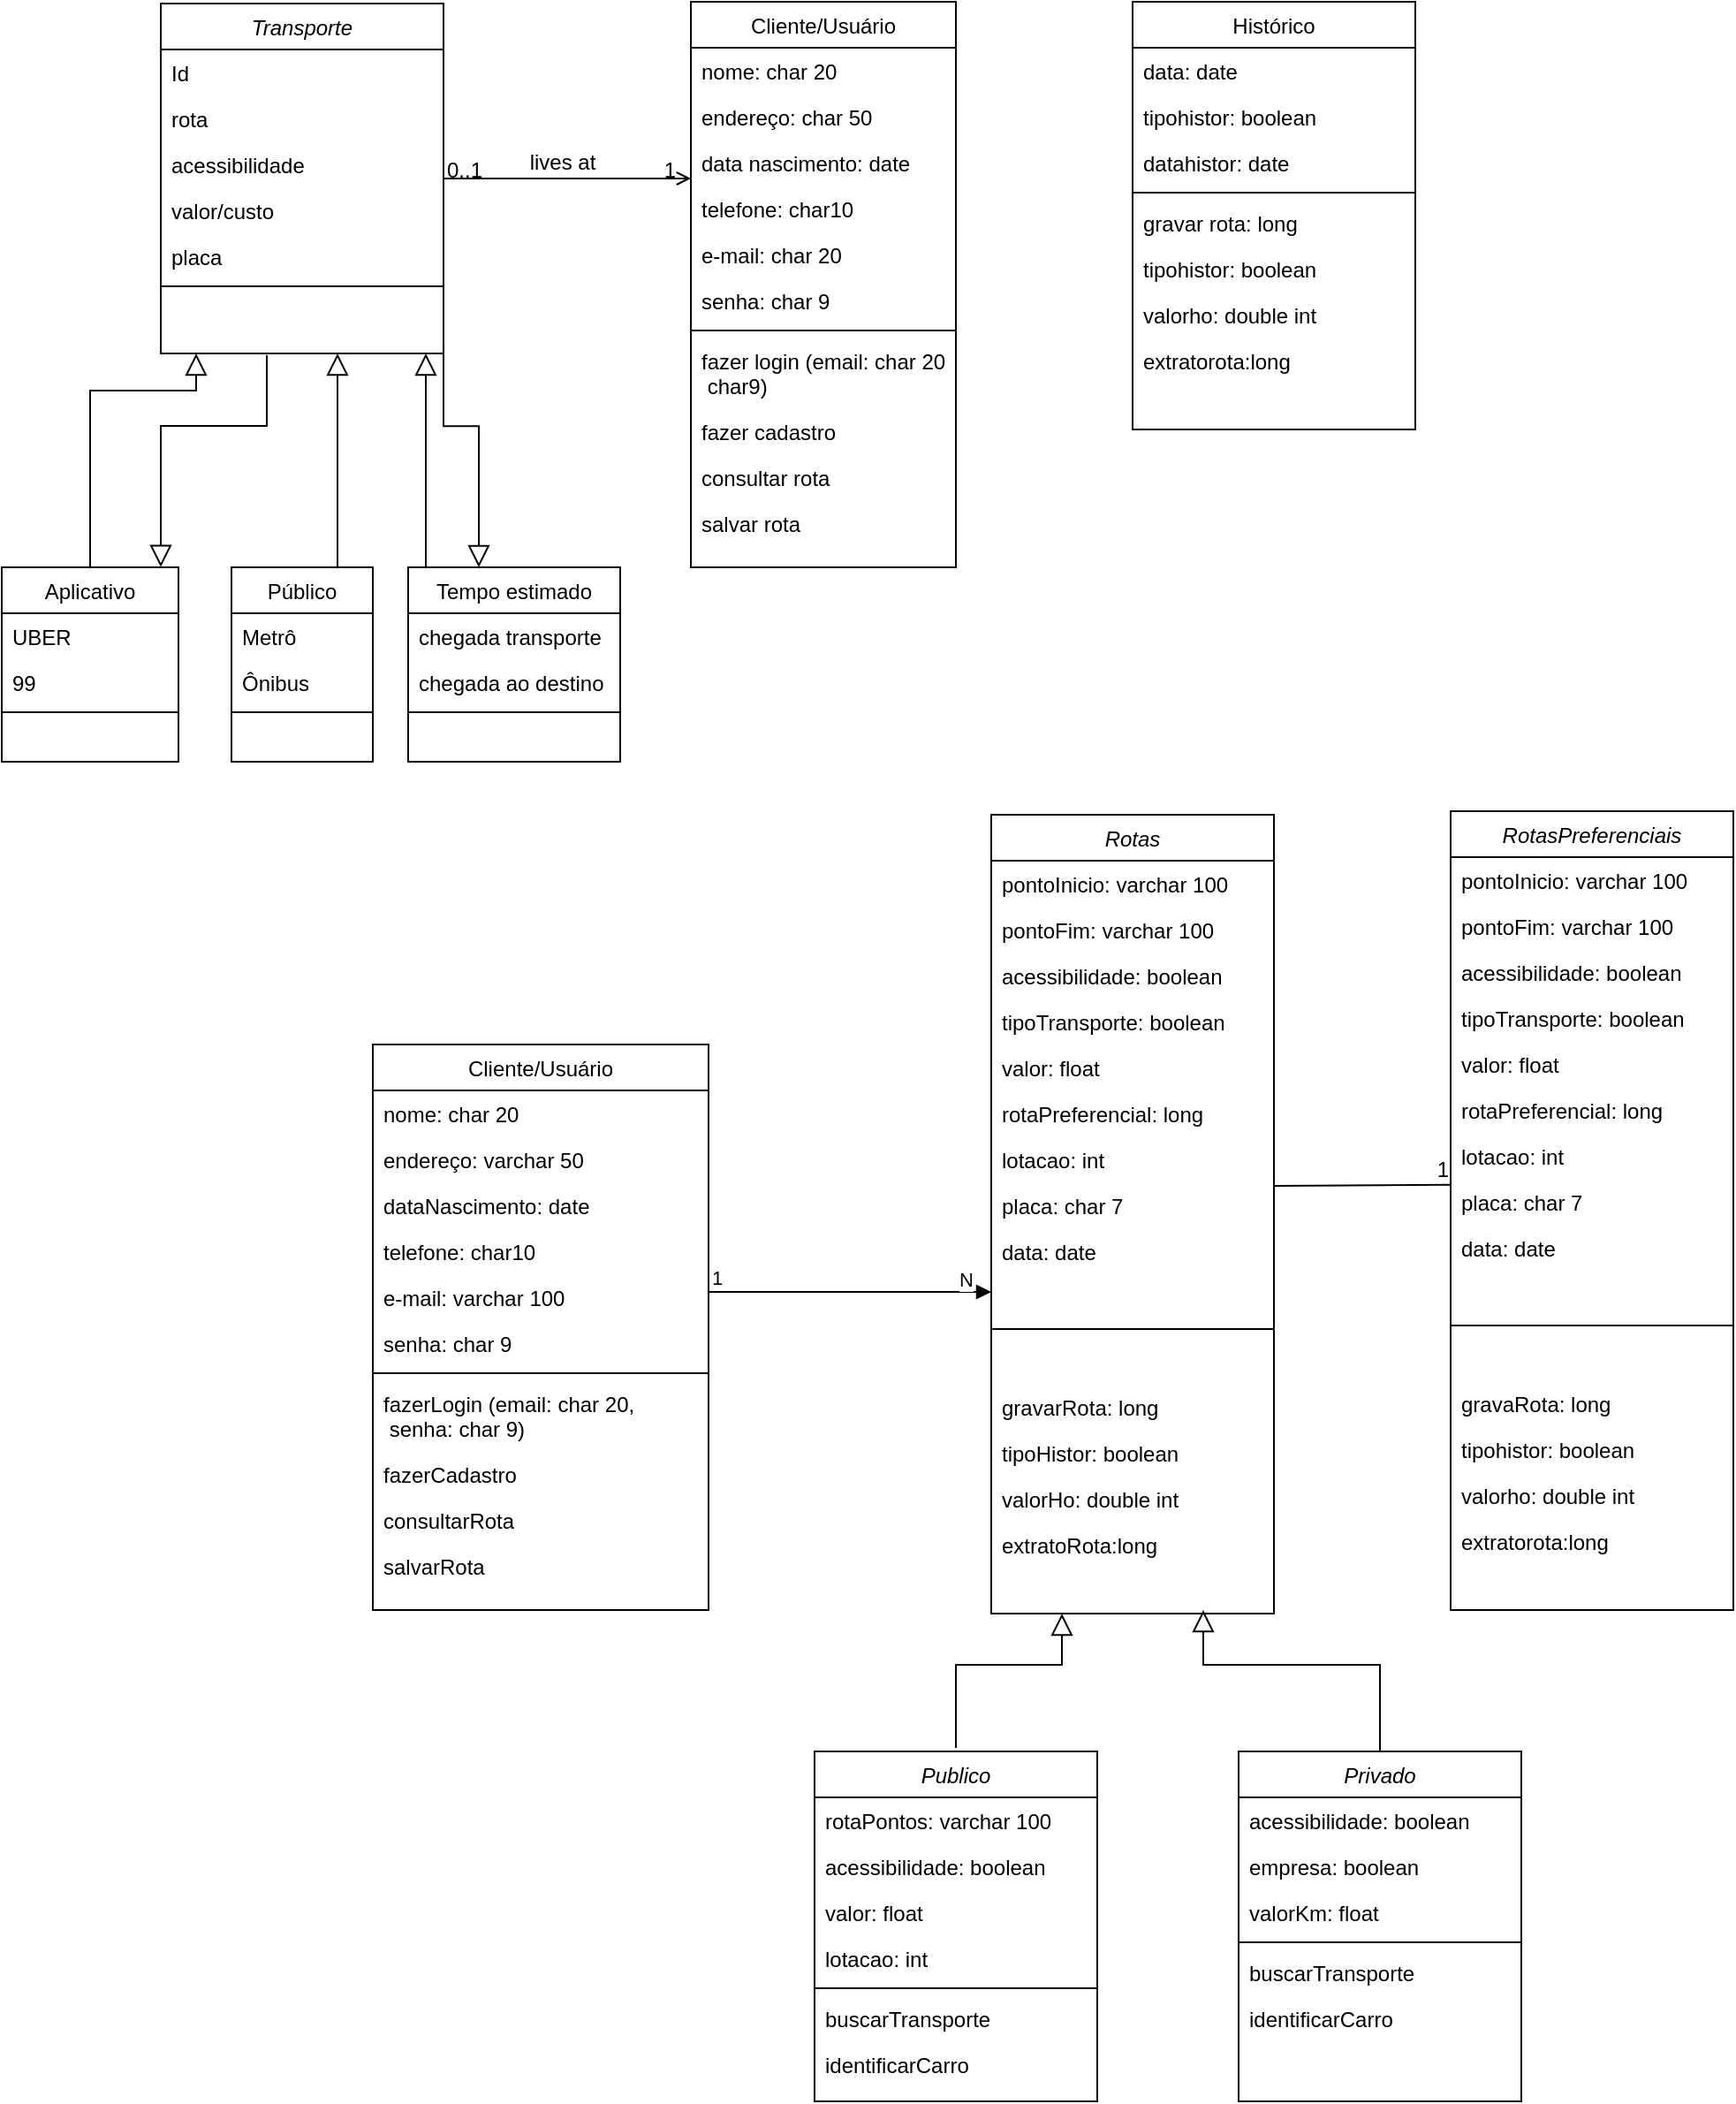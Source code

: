 <mxfile version="15.5.9" type="github">
  <diagram id="C5RBs43oDa-KdzZeNtuy" name="Page-1">
    <mxGraphModel dx="1422" dy="754" grid="1" gridSize="10" guides="1" tooltips="1" connect="1" arrows="1" fold="1" page="1" pageScale="1" pageWidth="1169" pageHeight="1654" math="0" shadow="0">
      <root>
        <mxCell id="WIyWlLk6GJQsqaUBKTNV-0" />
        <mxCell id="WIyWlLk6GJQsqaUBKTNV-1" parent="WIyWlLk6GJQsqaUBKTNV-0" />
        <mxCell id="zkfFHV4jXpPFQw0GAbJ--0" value="Transporte" style="swimlane;fontStyle=2;align=center;verticalAlign=top;childLayout=stackLayout;horizontal=1;startSize=26;horizontalStack=0;resizeParent=1;resizeLast=0;collapsible=1;marginBottom=0;rounded=0;shadow=0;strokeWidth=1;" parent="WIyWlLk6GJQsqaUBKTNV-1" vertex="1">
          <mxGeometry x="110" y="51" width="160" height="198" as="geometry">
            <mxRectangle x="230" y="140" width="160" height="26" as="alternateBounds" />
          </mxGeometry>
        </mxCell>
        <mxCell id="zkfFHV4jXpPFQw0GAbJ--1" value="Id" style="text;align=left;verticalAlign=top;spacingLeft=4;spacingRight=4;overflow=hidden;rotatable=0;points=[[0,0.5],[1,0.5]];portConstraint=eastwest;" parent="zkfFHV4jXpPFQw0GAbJ--0" vertex="1">
          <mxGeometry y="26" width="160" height="26" as="geometry" />
        </mxCell>
        <mxCell id="zkfFHV4jXpPFQw0GAbJ--2" value="rota" style="text;align=left;verticalAlign=top;spacingLeft=4;spacingRight=4;overflow=hidden;rotatable=0;points=[[0,0.5],[1,0.5]];portConstraint=eastwest;rounded=0;shadow=0;html=0;" parent="zkfFHV4jXpPFQw0GAbJ--0" vertex="1">
          <mxGeometry y="52" width="160" height="26" as="geometry" />
        </mxCell>
        <mxCell id="hEZi3NW87GIdmJzUYA8E-1" value="acessibilidade" style="text;align=left;verticalAlign=top;spacingLeft=4;spacingRight=4;overflow=hidden;rotatable=0;points=[[0,0.5],[1,0.5]];portConstraint=eastwest;rounded=0;shadow=0;html=0;" parent="zkfFHV4jXpPFQw0GAbJ--0" vertex="1">
          <mxGeometry y="78" width="160" height="26" as="geometry" />
        </mxCell>
        <mxCell id="hEZi3NW87GIdmJzUYA8E-2" value="valor/custo" style="text;align=left;verticalAlign=top;spacingLeft=4;spacingRight=4;overflow=hidden;rotatable=0;points=[[0,0.5],[1,0.5]];portConstraint=eastwest;rounded=0;shadow=0;html=0;" parent="zkfFHV4jXpPFQw0GAbJ--0" vertex="1">
          <mxGeometry y="104" width="160" height="26" as="geometry" />
        </mxCell>
        <mxCell id="zkfFHV4jXpPFQw0GAbJ--3" value="placa" style="text;align=left;verticalAlign=top;spacingLeft=4;spacingRight=4;overflow=hidden;rotatable=0;points=[[0,0.5],[1,0.5]];portConstraint=eastwest;rounded=0;shadow=0;html=0;" parent="zkfFHV4jXpPFQw0GAbJ--0" vertex="1">
          <mxGeometry y="130" width="160" height="26" as="geometry" />
        </mxCell>
        <mxCell id="zkfFHV4jXpPFQw0GAbJ--4" value="" style="line;html=1;strokeWidth=1;align=left;verticalAlign=middle;spacingTop=-1;spacingLeft=3;spacingRight=3;rotatable=0;labelPosition=right;points=[];portConstraint=eastwest;" parent="zkfFHV4jXpPFQw0GAbJ--0" vertex="1">
          <mxGeometry y="156" width="160" height="8" as="geometry" />
        </mxCell>
        <mxCell id="zkfFHV4jXpPFQw0GAbJ--6" value="Aplicativo" style="swimlane;fontStyle=0;align=center;verticalAlign=top;childLayout=stackLayout;horizontal=1;startSize=26;horizontalStack=0;resizeParent=1;resizeLast=0;collapsible=1;marginBottom=0;rounded=0;shadow=0;strokeWidth=1;" parent="WIyWlLk6GJQsqaUBKTNV-1" vertex="1">
          <mxGeometry x="20" y="370" width="100" height="110" as="geometry">
            <mxRectangle x="130" y="380" width="160" height="26" as="alternateBounds" />
          </mxGeometry>
        </mxCell>
        <mxCell id="zkfFHV4jXpPFQw0GAbJ--7" value="UBER" style="text;align=left;verticalAlign=top;spacingLeft=4;spacingRight=4;overflow=hidden;rotatable=0;points=[[0,0.5],[1,0.5]];portConstraint=eastwest;" parent="zkfFHV4jXpPFQw0GAbJ--6" vertex="1">
          <mxGeometry y="26" width="100" height="26" as="geometry" />
        </mxCell>
        <mxCell id="zkfFHV4jXpPFQw0GAbJ--8" value="99" style="text;align=left;verticalAlign=top;spacingLeft=4;spacingRight=4;overflow=hidden;rotatable=0;points=[[0,0.5],[1,0.5]];portConstraint=eastwest;rounded=0;shadow=0;html=0;" parent="zkfFHV4jXpPFQw0GAbJ--6" vertex="1">
          <mxGeometry y="52" width="100" height="26" as="geometry" />
        </mxCell>
        <mxCell id="zkfFHV4jXpPFQw0GAbJ--9" value="" style="line;html=1;strokeWidth=1;align=left;verticalAlign=middle;spacingTop=-1;spacingLeft=3;spacingRight=3;rotatable=0;labelPosition=right;points=[];portConstraint=eastwest;" parent="zkfFHV4jXpPFQw0GAbJ--6" vertex="1">
          <mxGeometry y="78" width="100" height="8" as="geometry" />
        </mxCell>
        <mxCell id="zkfFHV4jXpPFQw0GAbJ--12" value="" style="endArrow=block;endSize=10;endFill=0;shadow=0;strokeWidth=1;rounded=0;edgeStyle=elbowEdgeStyle;elbow=vertical;" parent="WIyWlLk6GJQsqaUBKTNV-1" source="zkfFHV4jXpPFQw0GAbJ--6" target="zkfFHV4jXpPFQw0GAbJ--0" edge="1">
          <mxGeometry width="160" relative="1" as="geometry">
            <mxPoint x="200" y="203" as="sourcePoint" />
            <mxPoint x="200" y="203" as="targetPoint" />
            <Array as="points">
              <mxPoint x="130" y="270" />
              <mxPoint x="140" y="280" />
            </Array>
          </mxGeometry>
        </mxCell>
        <mxCell id="zkfFHV4jXpPFQw0GAbJ--17" value="Cliente/Usuário" style="swimlane;fontStyle=0;align=center;verticalAlign=top;childLayout=stackLayout;horizontal=1;startSize=26;horizontalStack=0;resizeParent=1;resizeLast=0;collapsible=1;marginBottom=0;rounded=0;shadow=0;strokeWidth=1;" parent="WIyWlLk6GJQsqaUBKTNV-1" vertex="1">
          <mxGeometry x="410" y="50" width="150" height="320" as="geometry">
            <mxRectangle x="550" y="140" width="160" height="26" as="alternateBounds" />
          </mxGeometry>
        </mxCell>
        <mxCell id="zkfFHV4jXpPFQw0GAbJ--18" value="nome: char 20" style="text;align=left;verticalAlign=top;spacingLeft=4;spacingRight=4;overflow=hidden;rotatable=0;points=[[0,0.5],[1,0.5]];portConstraint=eastwest;" parent="zkfFHV4jXpPFQw0GAbJ--17" vertex="1">
          <mxGeometry y="26" width="150" height="26" as="geometry" />
        </mxCell>
        <mxCell id="zkfFHV4jXpPFQw0GAbJ--19" value="endereço: char 50" style="text;align=left;verticalAlign=top;spacingLeft=4;spacingRight=4;overflow=hidden;rotatable=0;points=[[0,0.5],[1,0.5]];portConstraint=eastwest;rounded=0;shadow=0;html=0;" parent="zkfFHV4jXpPFQw0GAbJ--17" vertex="1">
          <mxGeometry y="52" width="150" height="26" as="geometry" />
        </mxCell>
        <mxCell id="zkfFHV4jXpPFQw0GAbJ--20" value="data nascimento: date" style="text;align=left;verticalAlign=top;spacingLeft=4;spacingRight=4;overflow=hidden;rotatable=0;points=[[0,0.5],[1,0.5]];portConstraint=eastwest;rounded=0;shadow=0;html=0;" parent="zkfFHV4jXpPFQw0GAbJ--17" vertex="1">
          <mxGeometry y="78" width="150" height="26" as="geometry" />
        </mxCell>
        <mxCell id="zkfFHV4jXpPFQw0GAbJ--21" value="telefone: char10" style="text;align=left;verticalAlign=top;spacingLeft=4;spacingRight=4;overflow=hidden;rotatable=0;points=[[0,0.5],[1,0.5]];portConstraint=eastwest;rounded=0;shadow=0;html=0;" parent="zkfFHV4jXpPFQw0GAbJ--17" vertex="1">
          <mxGeometry y="104" width="150" height="26" as="geometry" />
        </mxCell>
        <mxCell id="zkfFHV4jXpPFQw0GAbJ--22" value="e-mail: char 20" style="text;align=left;verticalAlign=top;spacingLeft=4;spacingRight=4;overflow=hidden;rotatable=0;points=[[0,0.5],[1,0.5]];portConstraint=eastwest;rounded=0;shadow=0;html=0;" parent="zkfFHV4jXpPFQw0GAbJ--17" vertex="1">
          <mxGeometry y="130" width="150" height="26" as="geometry" />
        </mxCell>
        <mxCell id="hEZi3NW87GIdmJzUYA8E-3" value="senha: char 9" style="text;align=left;verticalAlign=top;spacingLeft=4;spacingRight=4;overflow=hidden;rotatable=0;points=[[0,0.5],[1,0.5]];portConstraint=eastwest;rounded=0;shadow=0;html=0;" parent="zkfFHV4jXpPFQw0GAbJ--17" vertex="1">
          <mxGeometry y="156" width="150" height="26" as="geometry" />
        </mxCell>
        <mxCell id="zkfFHV4jXpPFQw0GAbJ--23" value="" style="line;html=1;strokeWidth=1;align=left;verticalAlign=middle;spacingTop=-1;spacingLeft=3;spacingRight=3;rotatable=0;labelPosition=right;points=[];portConstraint=eastwest;" parent="zkfFHV4jXpPFQw0GAbJ--17" vertex="1">
          <mxGeometry y="182" width="150" height="8" as="geometry" />
        </mxCell>
        <mxCell id="zkfFHV4jXpPFQw0GAbJ--24" value="fazer login (email: char 20,&#xa; char9)" style="text;align=left;verticalAlign=top;spacingLeft=4;spacingRight=4;overflow=hidden;rotatable=0;points=[[0,0.5],[1,0.5]];portConstraint=eastwest;" parent="zkfFHV4jXpPFQw0GAbJ--17" vertex="1">
          <mxGeometry y="190" width="150" height="40" as="geometry" />
        </mxCell>
        <mxCell id="zkfFHV4jXpPFQw0GAbJ--25" value="fazer cadastro" style="text;align=left;verticalAlign=top;spacingLeft=4;spacingRight=4;overflow=hidden;rotatable=0;points=[[0,0.5],[1,0.5]];portConstraint=eastwest;" parent="zkfFHV4jXpPFQw0GAbJ--17" vertex="1">
          <mxGeometry y="230" width="150" height="26" as="geometry" />
        </mxCell>
        <mxCell id="hEZi3NW87GIdmJzUYA8E-16" value="consultar rota" style="text;align=left;verticalAlign=top;spacingLeft=4;spacingRight=4;overflow=hidden;rotatable=0;points=[[0,0.5],[1,0.5]];portConstraint=eastwest;" parent="zkfFHV4jXpPFQw0GAbJ--17" vertex="1">
          <mxGeometry y="256" width="150" height="26" as="geometry" />
        </mxCell>
        <mxCell id="hEZi3NW87GIdmJzUYA8E-17" value="salvar rota" style="text;align=left;verticalAlign=top;spacingLeft=4;spacingRight=4;overflow=hidden;rotatable=0;points=[[0,0.5],[1,0.5]];portConstraint=eastwest;" parent="zkfFHV4jXpPFQw0GAbJ--17" vertex="1">
          <mxGeometry y="282" width="150" height="26" as="geometry" />
        </mxCell>
        <mxCell id="zkfFHV4jXpPFQw0GAbJ--26" value="" style="endArrow=open;shadow=0;strokeWidth=1;rounded=0;endFill=1;edgeStyle=elbowEdgeStyle;elbow=vertical;" parent="WIyWlLk6GJQsqaUBKTNV-1" source="zkfFHV4jXpPFQw0GAbJ--0" target="zkfFHV4jXpPFQw0GAbJ--17" edge="1">
          <mxGeometry x="0.5" y="41" relative="1" as="geometry">
            <mxPoint x="380" y="192" as="sourcePoint" />
            <mxPoint x="540" y="192" as="targetPoint" />
            <mxPoint x="-40" y="32" as="offset" />
          </mxGeometry>
        </mxCell>
        <mxCell id="zkfFHV4jXpPFQw0GAbJ--27" value="0..1" style="resizable=0;align=left;verticalAlign=bottom;labelBackgroundColor=none;fontSize=12;" parent="zkfFHV4jXpPFQw0GAbJ--26" connectable="0" vertex="1">
          <mxGeometry x="-1" relative="1" as="geometry">
            <mxPoint y="4" as="offset" />
          </mxGeometry>
        </mxCell>
        <mxCell id="zkfFHV4jXpPFQw0GAbJ--28" value="1" style="resizable=0;align=right;verticalAlign=bottom;labelBackgroundColor=none;fontSize=12;" parent="zkfFHV4jXpPFQw0GAbJ--26" connectable="0" vertex="1">
          <mxGeometry x="1" relative="1" as="geometry">
            <mxPoint x="-7" y="4" as="offset" />
          </mxGeometry>
        </mxCell>
        <mxCell id="zkfFHV4jXpPFQw0GAbJ--29" value="lives at" style="text;html=1;resizable=0;points=[];;align=center;verticalAlign=middle;labelBackgroundColor=none;rounded=0;shadow=0;strokeWidth=1;fontSize=12;" parent="zkfFHV4jXpPFQw0GAbJ--26" vertex="1" connectable="0">
          <mxGeometry x="0.5" y="49" relative="1" as="geometry">
            <mxPoint x="-38" y="40" as="offset" />
          </mxGeometry>
        </mxCell>
        <mxCell id="hEZi3NW87GIdmJzUYA8E-4" value="Histórico" style="swimlane;fontStyle=0;align=center;verticalAlign=top;childLayout=stackLayout;horizontal=1;startSize=26;horizontalStack=0;resizeParent=1;resizeLast=0;collapsible=1;marginBottom=0;rounded=0;shadow=0;strokeWidth=1;" parent="WIyWlLk6GJQsqaUBKTNV-1" vertex="1">
          <mxGeometry x="660" y="50" width="160" height="242" as="geometry">
            <mxRectangle x="550" y="140" width="160" height="26" as="alternateBounds" />
          </mxGeometry>
        </mxCell>
        <mxCell id="hEZi3NW87GIdmJzUYA8E-5" value="data: date" style="text;align=left;verticalAlign=top;spacingLeft=4;spacingRight=4;overflow=hidden;rotatable=0;points=[[0,0.5],[1,0.5]];portConstraint=eastwest;" parent="hEZi3NW87GIdmJzUYA8E-4" vertex="1">
          <mxGeometry y="26" width="160" height="26" as="geometry" />
        </mxCell>
        <mxCell id="hEZi3NW87GIdmJzUYA8E-6" value="tipohistor: boolean" style="text;align=left;verticalAlign=top;spacingLeft=4;spacingRight=4;overflow=hidden;rotatable=0;points=[[0,0.5],[1,0.5]];portConstraint=eastwest;rounded=0;shadow=0;html=0;" parent="hEZi3NW87GIdmJzUYA8E-4" vertex="1">
          <mxGeometry y="52" width="160" height="26" as="geometry" />
        </mxCell>
        <mxCell id="hEZi3NW87GIdmJzUYA8E-7" value="datahistor: date" style="text;align=left;verticalAlign=top;spacingLeft=4;spacingRight=4;overflow=hidden;rotatable=0;points=[[0,0.5],[1,0.5]];portConstraint=eastwest;rounded=0;shadow=0;html=0;" parent="hEZi3NW87GIdmJzUYA8E-4" vertex="1">
          <mxGeometry y="78" width="160" height="26" as="geometry" />
        </mxCell>
        <mxCell id="hEZi3NW87GIdmJzUYA8E-11" value="" style="line;html=1;strokeWidth=1;align=left;verticalAlign=middle;spacingTop=-1;spacingLeft=3;spacingRight=3;rotatable=0;labelPosition=right;points=[];portConstraint=eastwest;" parent="hEZi3NW87GIdmJzUYA8E-4" vertex="1">
          <mxGeometry y="104" width="160" height="8" as="geometry" />
        </mxCell>
        <mxCell id="hEZi3NW87GIdmJzUYA8E-12" value="gravar rota: long" style="text;align=left;verticalAlign=top;spacingLeft=4;spacingRight=4;overflow=hidden;rotatable=0;points=[[0,0.5],[1,0.5]];portConstraint=eastwest;" parent="hEZi3NW87GIdmJzUYA8E-4" vertex="1">
          <mxGeometry y="112" width="160" height="26" as="geometry" />
        </mxCell>
        <mxCell id="hEZi3NW87GIdmJzUYA8E-13" value="tipohistor: boolean" style="text;align=left;verticalAlign=top;spacingLeft=4;spacingRight=4;overflow=hidden;rotatable=0;points=[[0,0.5],[1,0.5]];portConstraint=eastwest;" parent="hEZi3NW87GIdmJzUYA8E-4" vertex="1">
          <mxGeometry y="138" width="160" height="26" as="geometry" />
        </mxCell>
        <mxCell id="hEZi3NW87GIdmJzUYA8E-14" value="valorho: double int" style="text;align=left;verticalAlign=top;spacingLeft=4;spacingRight=4;overflow=hidden;rotatable=0;points=[[0,0.5],[1,0.5]];portConstraint=eastwest;" parent="hEZi3NW87GIdmJzUYA8E-4" vertex="1">
          <mxGeometry y="164" width="160" height="26" as="geometry" />
        </mxCell>
        <mxCell id="hEZi3NW87GIdmJzUYA8E-15" value="extratorota:long" style="text;align=left;verticalAlign=top;spacingLeft=4;spacingRight=4;overflow=hidden;rotatable=0;points=[[0,0.5],[1,0.5]];portConstraint=eastwest;" parent="hEZi3NW87GIdmJzUYA8E-4" vertex="1">
          <mxGeometry y="190" width="160" height="26" as="geometry" />
        </mxCell>
        <mxCell id="hEZi3NW87GIdmJzUYA8E-18" value="" style="endArrow=block;endSize=10;endFill=0;shadow=0;strokeWidth=1;rounded=0;edgeStyle=elbowEdgeStyle;elbow=vertical;" parent="WIyWlLk6GJQsqaUBKTNV-1" edge="1">
          <mxGeometry width="160" relative="1" as="geometry">
            <mxPoint x="210" y="370" as="sourcePoint" />
            <mxPoint x="210" y="249" as="targetPoint" />
            <Array as="points">
              <mxPoint x="210" y="280" />
            </Array>
          </mxGeometry>
        </mxCell>
        <mxCell id="hEZi3NW87GIdmJzUYA8E-19" value="Público" style="swimlane;fontStyle=0;align=center;verticalAlign=top;childLayout=stackLayout;horizontal=1;startSize=26;horizontalStack=0;resizeParent=1;resizeLast=0;collapsible=1;marginBottom=0;rounded=0;shadow=0;strokeWidth=1;" parent="WIyWlLk6GJQsqaUBKTNV-1" vertex="1">
          <mxGeometry x="150" y="370" width="80" height="110" as="geometry">
            <mxRectangle x="130" y="380" width="160" height="26" as="alternateBounds" />
          </mxGeometry>
        </mxCell>
        <mxCell id="hEZi3NW87GIdmJzUYA8E-20" value="Metrô" style="text;align=left;verticalAlign=top;spacingLeft=4;spacingRight=4;overflow=hidden;rotatable=0;points=[[0,0.5],[1,0.5]];portConstraint=eastwest;" parent="hEZi3NW87GIdmJzUYA8E-19" vertex="1">
          <mxGeometry y="26" width="80" height="26" as="geometry" />
        </mxCell>
        <mxCell id="hEZi3NW87GIdmJzUYA8E-21" value="Ônibus" style="text;align=left;verticalAlign=top;spacingLeft=4;spacingRight=4;overflow=hidden;rotatable=0;points=[[0,0.5],[1,0.5]];portConstraint=eastwest;rounded=0;shadow=0;html=0;" parent="hEZi3NW87GIdmJzUYA8E-19" vertex="1">
          <mxGeometry y="52" width="80" height="26" as="geometry" />
        </mxCell>
        <mxCell id="hEZi3NW87GIdmJzUYA8E-22" value="" style="line;html=1;strokeWidth=1;align=left;verticalAlign=middle;spacingTop=-1;spacingLeft=3;spacingRight=3;rotatable=0;labelPosition=right;points=[];portConstraint=eastwest;" parent="hEZi3NW87GIdmJzUYA8E-19" vertex="1">
          <mxGeometry y="78" width="80" height="8" as="geometry" />
        </mxCell>
        <mxCell id="hEZi3NW87GIdmJzUYA8E-23" value="" style="endArrow=block;endSize=10;endFill=0;shadow=0;strokeWidth=1;rounded=0;edgeStyle=elbowEdgeStyle;elbow=vertical;entryX=0.9;entryY=-0.001;entryDx=0;entryDy=0;entryPerimeter=0;" parent="WIyWlLk6GJQsqaUBKTNV-1" target="zkfFHV4jXpPFQw0GAbJ--6" edge="1">
          <mxGeometry width="160" relative="1" as="geometry">
            <mxPoint x="170" y="250" as="sourcePoint" />
            <mxPoint x="150" y="259" as="targetPoint" />
            <Array as="points">
              <mxPoint x="150" y="290" />
            </Array>
          </mxGeometry>
        </mxCell>
        <mxCell id="hEZi3NW87GIdmJzUYA8E-24" value="Tempo estimado" style="swimlane;fontStyle=0;align=center;verticalAlign=top;childLayout=stackLayout;horizontal=1;startSize=26;horizontalStack=0;resizeParent=1;resizeLast=0;collapsible=1;marginBottom=0;rounded=0;shadow=0;strokeWidth=1;" parent="WIyWlLk6GJQsqaUBKTNV-1" vertex="1">
          <mxGeometry x="250" y="370" width="120" height="110" as="geometry">
            <mxRectangle x="130" y="380" width="160" height="26" as="alternateBounds" />
          </mxGeometry>
        </mxCell>
        <mxCell id="hEZi3NW87GIdmJzUYA8E-25" value="chegada transporte" style="text;align=left;verticalAlign=top;spacingLeft=4;spacingRight=4;overflow=hidden;rotatable=0;points=[[0,0.5],[1,0.5]];portConstraint=eastwest;" parent="hEZi3NW87GIdmJzUYA8E-24" vertex="1">
          <mxGeometry y="26" width="120" height="26" as="geometry" />
        </mxCell>
        <mxCell id="hEZi3NW87GIdmJzUYA8E-26" value="chegada ao destino" style="text;align=left;verticalAlign=top;spacingLeft=4;spacingRight=4;overflow=hidden;rotatable=0;points=[[0,0.5],[1,0.5]];portConstraint=eastwest;rounded=0;shadow=0;html=0;" parent="hEZi3NW87GIdmJzUYA8E-24" vertex="1">
          <mxGeometry y="52" width="120" height="26" as="geometry" />
        </mxCell>
        <mxCell id="hEZi3NW87GIdmJzUYA8E-27" value="" style="line;html=1;strokeWidth=1;align=left;verticalAlign=middle;spacingTop=-1;spacingLeft=3;spacingRight=3;rotatable=0;labelPosition=right;points=[];portConstraint=eastwest;" parent="hEZi3NW87GIdmJzUYA8E-24" vertex="1">
          <mxGeometry y="78" width="120" height="8" as="geometry" />
        </mxCell>
        <mxCell id="hEZi3NW87GIdmJzUYA8E-28" value="" style="endArrow=block;endSize=10;endFill=0;shadow=0;strokeWidth=1;rounded=0;edgeStyle=elbowEdgeStyle;elbow=vertical;" parent="WIyWlLk6GJQsqaUBKTNV-1" edge="1">
          <mxGeometry width="160" relative="1" as="geometry">
            <mxPoint x="260" y="370" as="sourcePoint" />
            <mxPoint x="260" y="249" as="targetPoint" />
            <Array as="points">
              <mxPoint x="240" y="300" />
            </Array>
          </mxGeometry>
        </mxCell>
        <mxCell id="hEZi3NW87GIdmJzUYA8E-29" value="" style="endArrow=block;endSize=10;endFill=0;shadow=0;strokeWidth=1;rounded=0;edgeStyle=elbowEdgeStyle;elbow=vertical;entryX=0.9;entryY=-0.001;entryDx=0;entryDy=0;entryPerimeter=0;exitX=1;exitY=1;exitDx=0;exitDy=0;" parent="WIyWlLk6GJQsqaUBKTNV-1" source="zkfFHV4jXpPFQw0GAbJ--0" edge="1">
          <mxGeometry width="160" relative="1" as="geometry">
            <mxPoint x="350" y="250.11" as="sourcePoint" />
            <mxPoint x="290" y="370" as="targetPoint" />
            <Array as="points">
              <mxPoint x="330" y="290.11" />
            </Array>
          </mxGeometry>
        </mxCell>
        <mxCell id="9FR6ZJBjA45qDFDVuKuG-0" value="Publico" style="swimlane;fontStyle=2;align=center;verticalAlign=top;childLayout=stackLayout;horizontal=1;startSize=26;horizontalStack=0;resizeParent=1;resizeLast=0;collapsible=1;marginBottom=0;rounded=0;shadow=0;strokeWidth=1;" parent="WIyWlLk6GJQsqaUBKTNV-1" vertex="1">
          <mxGeometry x="480" y="1040" width="160" height="198" as="geometry">
            <mxRectangle x="230" y="140" width="160" height="26" as="alternateBounds" />
          </mxGeometry>
        </mxCell>
        <mxCell id="9FR6ZJBjA45qDFDVuKuG-2" value="rotaPontos: varchar 100" style="text;align=left;verticalAlign=top;spacingLeft=4;spacingRight=4;overflow=hidden;rotatable=0;points=[[0,0.5],[1,0.5]];portConstraint=eastwest;rounded=0;shadow=0;html=0;" parent="9FR6ZJBjA45qDFDVuKuG-0" vertex="1">
          <mxGeometry y="26" width="160" height="26" as="geometry" />
        </mxCell>
        <mxCell id="9FR6ZJBjA45qDFDVuKuG-3" value="acessibilidade: boolean" style="text;align=left;verticalAlign=top;spacingLeft=4;spacingRight=4;overflow=hidden;rotatable=0;points=[[0,0.5],[1,0.5]];portConstraint=eastwest;rounded=0;shadow=0;html=0;" parent="9FR6ZJBjA45qDFDVuKuG-0" vertex="1">
          <mxGeometry y="52" width="160" height="26" as="geometry" />
        </mxCell>
        <mxCell id="9FR6ZJBjA45qDFDVuKuG-4" value="valor: float" style="text;align=left;verticalAlign=top;spacingLeft=4;spacingRight=4;overflow=hidden;rotatable=0;points=[[0,0.5],[1,0.5]];portConstraint=eastwest;rounded=0;shadow=0;html=0;" parent="9FR6ZJBjA45qDFDVuKuG-0" vertex="1">
          <mxGeometry y="78" width="160" height="26" as="geometry" />
        </mxCell>
        <mxCell id="9FR6ZJBjA45qDFDVuKuG-5" value="lotacao: int" style="text;align=left;verticalAlign=top;spacingLeft=4;spacingRight=4;overflow=hidden;rotatable=0;points=[[0,0.5],[1,0.5]];portConstraint=eastwest;rounded=0;shadow=0;html=0;" parent="9FR6ZJBjA45qDFDVuKuG-0" vertex="1">
          <mxGeometry y="104" width="160" height="26" as="geometry" />
        </mxCell>
        <mxCell id="9FR6ZJBjA45qDFDVuKuG-6" value="" style="line;html=1;strokeWidth=1;align=left;verticalAlign=middle;spacingTop=-1;spacingLeft=3;spacingRight=3;rotatable=0;labelPosition=right;points=[];portConstraint=eastwest;" parent="9FR6ZJBjA45qDFDVuKuG-0" vertex="1">
          <mxGeometry y="130" width="160" height="8" as="geometry" />
        </mxCell>
        <mxCell id="9FR6ZJBjA45qDFDVuKuG-66" value="buscarTransporte" style="text;align=left;verticalAlign=top;spacingLeft=4;spacingRight=4;overflow=hidden;rotatable=0;points=[[0,0.5],[1,0.5]];portConstraint=eastwest;" parent="9FR6ZJBjA45qDFDVuKuG-0" vertex="1">
          <mxGeometry y="138" width="160" height="26" as="geometry" />
        </mxCell>
        <mxCell id="9FR6ZJBjA45qDFDVuKuG-68" value="identificarCarro" style="text;align=left;verticalAlign=top;spacingLeft=4;spacingRight=4;overflow=hidden;rotatable=0;points=[[0,0.5],[1,0.5]];portConstraint=eastwest;" parent="9FR6ZJBjA45qDFDVuKuG-0" vertex="1">
          <mxGeometry y="164" width="160" height="26" as="geometry" />
        </mxCell>
        <mxCell id="9FR6ZJBjA45qDFDVuKuG-8" value="Privado" style="swimlane;fontStyle=2;align=center;verticalAlign=top;childLayout=stackLayout;horizontal=1;startSize=26;horizontalStack=0;resizeParent=1;resizeLast=0;collapsible=1;marginBottom=0;rounded=0;shadow=0;strokeWidth=1;" parent="WIyWlLk6GJQsqaUBKTNV-1" vertex="1">
          <mxGeometry x="720" y="1040" width="160" height="198" as="geometry">
            <mxRectangle x="230" y="140" width="160" height="26" as="alternateBounds" />
          </mxGeometry>
        </mxCell>
        <mxCell id="9FR6ZJBjA45qDFDVuKuG-11" value="acessibilidade: boolean" style="text;align=left;verticalAlign=top;spacingLeft=4;spacingRight=4;overflow=hidden;rotatable=0;points=[[0,0.5],[1,0.5]];portConstraint=eastwest;rounded=0;shadow=0;html=0;" parent="9FR6ZJBjA45qDFDVuKuG-8" vertex="1">
          <mxGeometry y="26" width="160" height="26" as="geometry" />
        </mxCell>
        <mxCell id="9FR6ZJBjA45qDFDVuKuG-49" value="empresa: boolean" style="text;align=left;verticalAlign=top;spacingLeft=4;spacingRight=4;overflow=hidden;rotatable=0;points=[[0,0.5],[1,0.5]];portConstraint=eastwest;rounded=0;shadow=0;html=0;" parent="9FR6ZJBjA45qDFDVuKuG-8" vertex="1">
          <mxGeometry y="52" width="160" height="26" as="geometry" />
        </mxCell>
        <mxCell id="9FR6ZJBjA45qDFDVuKuG-12" value="valorKm: float" style="text;align=left;verticalAlign=top;spacingLeft=4;spacingRight=4;overflow=hidden;rotatable=0;points=[[0,0.5],[1,0.5]];portConstraint=eastwest;rounded=0;shadow=0;html=0;" parent="9FR6ZJBjA45qDFDVuKuG-8" vertex="1">
          <mxGeometry y="78" width="160" height="26" as="geometry" />
        </mxCell>
        <mxCell id="9FR6ZJBjA45qDFDVuKuG-14" value="" style="line;html=1;strokeWidth=1;align=left;verticalAlign=middle;spacingTop=-1;spacingLeft=3;spacingRight=3;rotatable=0;labelPosition=right;points=[];portConstraint=eastwest;" parent="9FR6ZJBjA45qDFDVuKuG-8" vertex="1">
          <mxGeometry y="104" width="160" height="8" as="geometry" />
        </mxCell>
        <mxCell id="9FR6ZJBjA45qDFDVuKuG-67" value="buscarTransporte" style="text;align=left;verticalAlign=top;spacingLeft=4;spacingRight=4;overflow=hidden;rotatable=0;points=[[0,0.5],[1,0.5]];portConstraint=eastwest;" parent="9FR6ZJBjA45qDFDVuKuG-8" vertex="1">
          <mxGeometry y="112" width="160" height="26" as="geometry" />
        </mxCell>
        <mxCell id="9FR6ZJBjA45qDFDVuKuG-69" value="identificarCarro" style="text;align=left;verticalAlign=top;spacingLeft=4;spacingRight=4;overflow=hidden;rotatable=0;points=[[0,0.5],[1,0.5]];portConstraint=eastwest;" parent="9FR6ZJBjA45qDFDVuKuG-8" vertex="1">
          <mxGeometry y="138" width="160" height="26" as="geometry" />
        </mxCell>
        <mxCell id="9FR6ZJBjA45qDFDVuKuG-22" value="Rotas" style="swimlane;fontStyle=2;align=center;verticalAlign=top;childLayout=stackLayout;horizontal=1;startSize=26;horizontalStack=0;resizeParent=1;resizeLast=0;collapsible=1;marginBottom=0;rounded=0;shadow=0;strokeWidth=1;" parent="WIyWlLk6GJQsqaUBKTNV-1" vertex="1">
          <mxGeometry x="580" y="510" width="160" height="452" as="geometry">
            <mxRectangle x="230" y="140" width="160" height="26" as="alternateBounds" />
          </mxGeometry>
        </mxCell>
        <mxCell id="9FR6ZJBjA45qDFDVuKuG-24" value="pontoInicio: varchar 100" style="text;align=left;verticalAlign=top;spacingLeft=4;spacingRight=4;overflow=hidden;rotatable=0;points=[[0,0.5],[1,0.5]];portConstraint=eastwest;rounded=0;shadow=0;html=0;" parent="9FR6ZJBjA45qDFDVuKuG-22" vertex="1">
          <mxGeometry y="26" width="160" height="26" as="geometry" />
        </mxCell>
        <mxCell id="9FR6ZJBjA45qDFDVuKuG-27" value="pontoFim: varchar 100" style="text;align=left;verticalAlign=top;spacingLeft=4;spacingRight=4;overflow=hidden;rotatable=0;points=[[0,0.5],[1,0.5]];portConstraint=eastwest;rounded=0;shadow=0;html=0;" parent="9FR6ZJBjA45qDFDVuKuG-22" vertex="1">
          <mxGeometry y="52" width="160" height="26" as="geometry" />
        </mxCell>
        <mxCell id="9FR6ZJBjA45qDFDVuKuG-28" value="acessibilidade: boolean" style="text;align=left;verticalAlign=top;spacingLeft=4;spacingRight=4;overflow=hidden;rotatable=0;points=[[0,0.5],[1,0.5]];portConstraint=eastwest;rounded=0;shadow=0;html=0;" parent="9FR6ZJBjA45qDFDVuKuG-22" vertex="1">
          <mxGeometry y="78" width="160" height="26" as="geometry" />
        </mxCell>
        <mxCell id="9FR6ZJBjA45qDFDVuKuG-29" value="tipoTransporte: boolean" style="text;align=left;verticalAlign=top;spacingLeft=4;spacingRight=4;overflow=hidden;rotatable=0;points=[[0,0.5],[1,0.5]];portConstraint=eastwest;rounded=0;shadow=0;html=0;" parent="9FR6ZJBjA45qDFDVuKuG-22" vertex="1">
          <mxGeometry y="104" width="160" height="26" as="geometry" />
        </mxCell>
        <mxCell id="9FR6ZJBjA45qDFDVuKuG-43" value="valor: float" style="text;align=left;verticalAlign=top;spacingLeft=4;spacingRight=4;overflow=hidden;rotatable=0;points=[[0,0.5],[1,0.5]];portConstraint=eastwest;rounded=0;shadow=0;html=0;" parent="9FR6ZJBjA45qDFDVuKuG-22" vertex="1">
          <mxGeometry y="130" width="160" height="26" as="geometry" />
        </mxCell>
        <mxCell id="9FR6ZJBjA45qDFDVuKuG-25" value="rotaPreferencial: long" style="text;align=left;verticalAlign=top;spacingLeft=4;spacingRight=4;overflow=hidden;rotatable=0;points=[[0,0.5],[1,0.5]];portConstraint=eastwest;rounded=0;shadow=0;html=0;" parent="9FR6ZJBjA45qDFDVuKuG-22" vertex="1">
          <mxGeometry y="156" width="160" height="26" as="geometry" />
        </mxCell>
        <mxCell id="9FR6ZJBjA45qDFDVuKuG-44" value="lotacao: int" style="text;align=left;verticalAlign=top;spacingLeft=4;spacingRight=4;overflow=hidden;rotatable=0;points=[[0,0.5],[1,0.5]];portConstraint=eastwest;rounded=0;shadow=0;html=0;" parent="9FR6ZJBjA45qDFDVuKuG-22" vertex="1">
          <mxGeometry y="182" width="160" height="26" as="geometry" />
        </mxCell>
        <mxCell id="9FR6ZJBjA45qDFDVuKuG-47" value="placa: char 7" style="text;align=left;verticalAlign=top;spacingLeft=4;spacingRight=4;overflow=hidden;rotatable=0;points=[[0,0.5],[1,0.5]];portConstraint=eastwest;rounded=0;shadow=0;html=0;" parent="9FR6ZJBjA45qDFDVuKuG-22" vertex="1">
          <mxGeometry y="208" width="160" height="26" as="geometry" />
        </mxCell>
        <mxCell id="9FR6ZJBjA45qDFDVuKuG-48" value="data: date" style="text;align=left;verticalAlign=top;spacingLeft=4;spacingRight=4;overflow=hidden;rotatable=0;points=[[0,0.5],[1,0.5]];portConstraint=eastwest;rounded=0;shadow=0;html=0;" parent="9FR6ZJBjA45qDFDVuKuG-22" vertex="1">
          <mxGeometry y="234" width="160" height="26" as="geometry" />
        </mxCell>
        <mxCell id="9FR6ZJBjA45qDFDVuKuG-26" value="" style="line;html=1;strokeWidth=1;align=left;verticalAlign=middle;spacingTop=-1;spacingLeft=3;spacingRight=3;rotatable=0;labelPosition=right;points=[];portConstraint=eastwest;" parent="9FR6ZJBjA45qDFDVuKuG-22" vertex="1">
          <mxGeometry y="260" width="160" height="62" as="geometry" />
        </mxCell>
        <mxCell id="9FR6ZJBjA45qDFDVuKuG-62" value="gravarRota: long" style="text;align=left;verticalAlign=top;spacingLeft=4;spacingRight=4;overflow=hidden;rotatable=0;points=[[0,0.5],[1,0.5]];portConstraint=eastwest;" parent="9FR6ZJBjA45qDFDVuKuG-22" vertex="1">
          <mxGeometry y="322" width="160" height="26" as="geometry" />
        </mxCell>
        <mxCell id="9FR6ZJBjA45qDFDVuKuG-63" value="tipoHistor: boolean" style="text;align=left;verticalAlign=top;spacingLeft=4;spacingRight=4;overflow=hidden;rotatable=0;points=[[0,0.5],[1,0.5]];portConstraint=eastwest;" parent="9FR6ZJBjA45qDFDVuKuG-22" vertex="1">
          <mxGeometry y="348" width="160" height="26" as="geometry" />
        </mxCell>
        <mxCell id="9FR6ZJBjA45qDFDVuKuG-64" value="valorHo: double int" style="text;align=left;verticalAlign=top;spacingLeft=4;spacingRight=4;overflow=hidden;rotatable=0;points=[[0,0.5],[1,0.5]];portConstraint=eastwest;" parent="9FR6ZJBjA45qDFDVuKuG-22" vertex="1">
          <mxGeometry y="374" width="160" height="26" as="geometry" />
        </mxCell>
        <mxCell id="9FR6ZJBjA45qDFDVuKuG-65" value="extratoRota:long" style="text;align=left;verticalAlign=top;spacingLeft=4;spacingRight=4;overflow=hidden;rotatable=0;points=[[0,0.5],[1,0.5]];portConstraint=eastwest;" parent="9FR6ZJBjA45qDFDVuKuG-22" vertex="1">
          <mxGeometry y="400" width="160" height="26" as="geometry" />
        </mxCell>
        <mxCell id="9FR6ZJBjA45qDFDVuKuG-31" value="Cliente/Usuário" style="swimlane;fontStyle=0;align=center;verticalAlign=top;childLayout=stackLayout;horizontal=1;startSize=26;horizontalStack=0;resizeParent=1;resizeLast=0;collapsible=1;marginBottom=0;rounded=0;shadow=0;strokeWidth=1;" parent="WIyWlLk6GJQsqaUBKTNV-1" vertex="1">
          <mxGeometry x="230" y="640" width="190" height="320" as="geometry">
            <mxRectangle x="550" y="140" width="160" height="26" as="alternateBounds" />
          </mxGeometry>
        </mxCell>
        <mxCell id="9FR6ZJBjA45qDFDVuKuG-32" value="nome: char 20" style="text;align=left;verticalAlign=top;spacingLeft=4;spacingRight=4;overflow=hidden;rotatable=0;points=[[0,0.5],[1,0.5]];portConstraint=eastwest;" parent="9FR6ZJBjA45qDFDVuKuG-31" vertex="1">
          <mxGeometry y="26" width="190" height="26" as="geometry" />
        </mxCell>
        <mxCell id="9FR6ZJBjA45qDFDVuKuG-33" value="endereço: varchar 50" style="text;align=left;verticalAlign=top;spacingLeft=4;spacingRight=4;overflow=hidden;rotatable=0;points=[[0,0.5],[1,0.5]];portConstraint=eastwest;rounded=0;shadow=0;html=0;" parent="9FR6ZJBjA45qDFDVuKuG-31" vertex="1">
          <mxGeometry y="52" width="190" height="26" as="geometry" />
        </mxCell>
        <mxCell id="9FR6ZJBjA45qDFDVuKuG-34" value="dataNascimento: date" style="text;align=left;verticalAlign=top;spacingLeft=4;spacingRight=4;overflow=hidden;rotatable=0;points=[[0,0.5],[1,0.5]];portConstraint=eastwest;rounded=0;shadow=0;html=0;" parent="9FR6ZJBjA45qDFDVuKuG-31" vertex="1">
          <mxGeometry y="78" width="190" height="26" as="geometry" />
        </mxCell>
        <mxCell id="9FR6ZJBjA45qDFDVuKuG-35" value="telefone: char10" style="text;align=left;verticalAlign=top;spacingLeft=4;spacingRight=4;overflow=hidden;rotatable=0;points=[[0,0.5],[1,0.5]];portConstraint=eastwest;rounded=0;shadow=0;html=0;" parent="9FR6ZJBjA45qDFDVuKuG-31" vertex="1">
          <mxGeometry y="104" width="190" height="26" as="geometry" />
        </mxCell>
        <mxCell id="9FR6ZJBjA45qDFDVuKuG-36" value="e-mail: varchar 100" style="text;align=left;verticalAlign=top;spacingLeft=4;spacingRight=4;overflow=hidden;rotatable=0;points=[[0,0.5],[1,0.5]];portConstraint=eastwest;rounded=0;shadow=0;html=0;" parent="9FR6ZJBjA45qDFDVuKuG-31" vertex="1">
          <mxGeometry y="130" width="190" height="26" as="geometry" />
        </mxCell>
        <mxCell id="9FR6ZJBjA45qDFDVuKuG-37" value="senha: char 9" style="text;align=left;verticalAlign=top;spacingLeft=4;spacingRight=4;overflow=hidden;rotatable=0;points=[[0,0.5],[1,0.5]];portConstraint=eastwest;rounded=0;shadow=0;html=0;" parent="9FR6ZJBjA45qDFDVuKuG-31" vertex="1">
          <mxGeometry y="156" width="190" height="26" as="geometry" />
        </mxCell>
        <mxCell id="9FR6ZJBjA45qDFDVuKuG-38" value="" style="line;html=1;strokeWidth=1;align=left;verticalAlign=middle;spacingTop=-1;spacingLeft=3;spacingRight=3;rotatable=0;labelPosition=right;points=[];portConstraint=eastwest;" parent="9FR6ZJBjA45qDFDVuKuG-31" vertex="1">
          <mxGeometry y="182" width="190" height="8" as="geometry" />
        </mxCell>
        <mxCell id="9FR6ZJBjA45qDFDVuKuG-39" value="fazerLogin (email: char 20,&#xa; senha: char 9)" style="text;align=left;verticalAlign=top;spacingLeft=4;spacingRight=4;overflow=hidden;rotatable=0;points=[[0,0.5],[1,0.5]];portConstraint=eastwest;" parent="9FR6ZJBjA45qDFDVuKuG-31" vertex="1">
          <mxGeometry y="190" width="190" height="40" as="geometry" />
        </mxCell>
        <mxCell id="9FR6ZJBjA45qDFDVuKuG-40" value="fazerCadastro" style="text;align=left;verticalAlign=top;spacingLeft=4;spacingRight=4;overflow=hidden;rotatable=0;points=[[0,0.5],[1,0.5]];portConstraint=eastwest;" parent="9FR6ZJBjA45qDFDVuKuG-31" vertex="1">
          <mxGeometry y="230" width="190" height="26" as="geometry" />
        </mxCell>
        <mxCell id="9FR6ZJBjA45qDFDVuKuG-41" value="consultarRota" style="text;align=left;verticalAlign=top;spacingLeft=4;spacingRight=4;overflow=hidden;rotatable=0;points=[[0,0.5],[1,0.5]];portConstraint=eastwest;" parent="9FR6ZJBjA45qDFDVuKuG-31" vertex="1">
          <mxGeometry y="256" width="190" height="26" as="geometry" />
        </mxCell>
        <mxCell id="9FR6ZJBjA45qDFDVuKuG-42" value="salvarRota" style="text;align=left;verticalAlign=top;spacingLeft=4;spacingRight=4;overflow=hidden;rotatable=0;points=[[0,0.5],[1,0.5]];portConstraint=eastwest;" parent="9FR6ZJBjA45qDFDVuKuG-31" vertex="1">
          <mxGeometry y="282" width="190" height="26" as="geometry" />
        </mxCell>
        <mxCell id="9FR6ZJBjA45qDFDVuKuG-45" value="N" style="endArrow=block;endFill=1;html=1;edgeStyle=orthogonalEdgeStyle;align=left;verticalAlign=top;" parent="WIyWlLk6GJQsqaUBKTNV-1" edge="1">
          <mxGeometry x="0.75" y="20" relative="1" as="geometry">
            <mxPoint x="420" y="780" as="sourcePoint" />
            <mxPoint x="580" y="780" as="targetPoint" />
            <mxPoint as="offset" />
          </mxGeometry>
        </mxCell>
        <mxCell id="9FR6ZJBjA45qDFDVuKuG-46" value="1" style="edgeLabel;resizable=0;html=1;align=left;verticalAlign=bottom;" parent="9FR6ZJBjA45qDFDVuKuG-45" connectable="0" vertex="1">
          <mxGeometry x="-1" relative="1" as="geometry" />
        </mxCell>
        <mxCell id="9FR6ZJBjA45qDFDVuKuG-52" value="" style="endArrow=block;endSize=10;endFill=0;shadow=0;strokeWidth=1;rounded=0;edgeStyle=elbowEdgeStyle;elbow=vertical;" parent="WIyWlLk6GJQsqaUBKTNV-1" source="9FR6ZJBjA45qDFDVuKuG-8" edge="1">
          <mxGeometry width="160" relative="1" as="geometry">
            <mxPoint x="700" y="1081" as="sourcePoint" />
            <mxPoint x="700" y="960" as="targetPoint" />
            <Array as="points">
              <mxPoint x="700" y="991" />
            </Array>
          </mxGeometry>
        </mxCell>
        <mxCell id="9FR6ZJBjA45qDFDVuKuG-51" value="" style="endArrow=block;endSize=10;endFill=0;shadow=0;strokeWidth=1;rounded=0;edgeStyle=elbowEdgeStyle;elbow=vertical;entryX=0.25;entryY=1;entryDx=0;entryDy=0;" parent="WIyWlLk6GJQsqaUBKTNV-1" target="9FR6ZJBjA45qDFDVuKuG-22" edge="1">
          <mxGeometry width="160" relative="1" as="geometry">
            <mxPoint x="560" y="1038" as="sourcePoint" />
            <mxPoint x="590" y="960" as="targetPoint" />
            <Array as="points">
              <mxPoint x="590" y="991" />
            </Array>
          </mxGeometry>
        </mxCell>
        <mxCell id="9FR6ZJBjA45qDFDVuKuG-70" value="RotasPreferenciais" style="swimlane;fontStyle=2;align=center;verticalAlign=top;childLayout=stackLayout;horizontal=1;startSize=26;horizontalStack=0;resizeParent=1;resizeLast=0;collapsible=1;marginBottom=0;rounded=0;shadow=0;strokeWidth=1;" parent="WIyWlLk6GJQsqaUBKTNV-1" vertex="1">
          <mxGeometry x="840" y="508" width="160" height="452" as="geometry">
            <mxRectangle x="230" y="140" width="160" height="26" as="alternateBounds" />
          </mxGeometry>
        </mxCell>
        <mxCell id="9FR6ZJBjA45qDFDVuKuG-71" value="pontoInicio: varchar 100" style="text;align=left;verticalAlign=top;spacingLeft=4;spacingRight=4;overflow=hidden;rotatable=0;points=[[0,0.5],[1,0.5]];portConstraint=eastwest;rounded=0;shadow=0;html=0;" parent="9FR6ZJBjA45qDFDVuKuG-70" vertex="1">
          <mxGeometry y="26" width="160" height="26" as="geometry" />
        </mxCell>
        <mxCell id="9FR6ZJBjA45qDFDVuKuG-72" value="pontoFim: varchar 100" style="text;align=left;verticalAlign=top;spacingLeft=4;spacingRight=4;overflow=hidden;rotatable=0;points=[[0,0.5],[1,0.5]];portConstraint=eastwest;rounded=0;shadow=0;html=0;" parent="9FR6ZJBjA45qDFDVuKuG-70" vertex="1">
          <mxGeometry y="52" width="160" height="26" as="geometry" />
        </mxCell>
        <mxCell id="9FR6ZJBjA45qDFDVuKuG-73" value="acessibilidade: boolean" style="text;align=left;verticalAlign=top;spacingLeft=4;spacingRight=4;overflow=hidden;rotatable=0;points=[[0,0.5],[1,0.5]];portConstraint=eastwest;rounded=0;shadow=0;html=0;" parent="9FR6ZJBjA45qDFDVuKuG-70" vertex="1">
          <mxGeometry y="78" width="160" height="26" as="geometry" />
        </mxCell>
        <mxCell id="9FR6ZJBjA45qDFDVuKuG-74" value="tipoTransporte: boolean" style="text;align=left;verticalAlign=top;spacingLeft=4;spacingRight=4;overflow=hidden;rotatable=0;points=[[0,0.5],[1,0.5]];portConstraint=eastwest;rounded=0;shadow=0;html=0;" parent="9FR6ZJBjA45qDFDVuKuG-70" vertex="1">
          <mxGeometry y="104" width="160" height="26" as="geometry" />
        </mxCell>
        <mxCell id="9FR6ZJBjA45qDFDVuKuG-75" value="valor: float" style="text;align=left;verticalAlign=top;spacingLeft=4;spacingRight=4;overflow=hidden;rotatable=0;points=[[0,0.5],[1,0.5]];portConstraint=eastwest;rounded=0;shadow=0;html=0;" parent="9FR6ZJBjA45qDFDVuKuG-70" vertex="1">
          <mxGeometry y="130" width="160" height="26" as="geometry" />
        </mxCell>
        <mxCell id="9FR6ZJBjA45qDFDVuKuG-76" value="rotaPreferencial: long" style="text;align=left;verticalAlign=top;spacingLeft=4;spacingRight=4;overflow=hidden;rotatable=0;points=[[0,0.5],[1,0.5]];portConstraint=eastwest;rounded=0;shadow=0;html=0;" parent="9FR6ZJBjA45qDFDVuKuG-70" vertex="1">
          <mxGeometry y="156" width="160" height="26" as="geometry" />
        </mxCell>
        <mxCell id="9FR6ZJBjA45qDFDVuKuG-77" value="lotacao: int" style="text;align=left;verticalAlign=top;spacingLeft=4;spacingRight=4;overflow=hidden;rotatable=0;points=[[0,0.5],[1,0.5]];portConstraint=eastwest;rounded=0;shadow=0;html=0;" parent="9FR6ZJBjA45qDFDVuKuG-70" vertex="1">
          <mxGeometry y="182" width="160" height="26" as="geometry" />
        </mxCell>
        <mxCell id="9FR6ZJBjA45qDFDVuKuG-78" value="placa: char 7" style="text;align=left;verticalAlign=top;spacingLeft=4;spacingRight=4;overflow=hidden;rotatable=0;points=[[0,0.5],[1,0.5]];portConstraint=eastwest;rounded=0;shadow=0;html=0;" parent="9FR6ZJBjA45qDFDVuKuG-70" vertex="1">
          <mxGeometry y="208" width="160" height="26" as="geometry" />
        </mxCell>
        <mxCell id="9FR6ZJBjA45qDFDVuKuG-79" value="data: date" style="text;align=left;verticalAlign=top;spacingLeft=4;spacingRight=4;overflow=hidden;rotatable=0;points=[[0,0.5],[1,0.5]];portConstraint=eastwest;rounded=0;shadow=0;html=0;" parent="9FR6ZJBjA45qDFDVuKuG-70" vertex="1">
          <mxGeometry y="234" width="160" height="26" as="geometry" />
        </mxCell>
        <mxCell id="9FR6ZJBjA45qDFDVuKuG-80" value="" style="line;html=1;strokeWidth=1;align=left;verticalAlign=middle;spacingTop=-1;spacingLeft=3;spacingRight=3;rotatable=0;labelPosition=right;points=[];portConstraint=eastwest;" parent="9FR6ZJBjA45qDFDVuKuG-70" vertex="1">
          <mxGeometry y="260" width="160" height="62" as="geometry" />
        </mxCell>
        <mxCell id="9FR6ZJBjA45qDFDVuKuG-81" value="gravaRota: long" style="text;align=left;verticalAlign=top;spacingLeft=4;spacingRight=4;overflow=hidden;rotatable=0;points=[[0,0.5],[1,0.5]];portConstraint=eastwest;" parent="9FR6ZJBjA45qDFDVuKuG-70" vertex="1">
          <mxGeometry y="322" width="160" height="26" as="geometry" />
        </mxCell>
        <mxCell id="9FR6ZJBjA45qDFDVuKuG-82" value="tipohistor: boolean" style="text;align=left;verticalAlign=top;spacingLeft=4;spacingRight=4;overflow=hidden;rotatable=0;points=[[0,0.5],[1,0.5]];portConstraint=eastwest;" parent="9FR6ZJBjA45qDFDVuKuG-70" vertex="1">
          <mxGeometry y="348" width="160" height="26" as="geometry" />
        </mxCell>
        <mxCell id="9FR6ZJBjA45qDFDVuKuG-83" value="valorho: double int" style="text;align=left;verticalAlign=top;spacingLeft=4;spacingRight=4;overflow=hidden;rotatable=0;points=[[0,0.5],[1,0.5]];portConstraint=eastwest;" parent="9FR6ZJBjA45qDFDVuKuG-70" vertex="1">
          <mxGeometry y="374" width="160" height="26" as="geometry" />
        </mxCell>
        <mxCell id="9FR6ZJBjA45qDFDVuKuG-84" value="extratorota:long" style="text;align=left;verticalAlign=top;spacingLeft=4;spacingRight=4;overflow=hidden;rotatable=0;points=[[0,0.5],[1,0.5]];portConstraint=eastwest;" parent="9FR6ZJBjA45qDFDVuKuG-70" vertex="1">
          <mxGeometry y="400" width="160" height="26" as="geometry" />
        </mxCell>
        <mxCell id="9FR6ZJBjA45qDFDVuKuG-85" value="" style="endArrow=none;html=1;rounded=0;entryX=0;entryY=0.13;entryDx=0;entryDy=0;entryPerimeter=0;" parent="WIyWlLk6GJQsqaUBKTNV-1" target="9FR6ZJBjA45qDFDVuKuG-78" edge="1">
          <mxGeometry relative="1" as="geometry">
            <mxPoint x="740" y="720" as="sourcePoint" />
            <mxPoint x="840" y="717" as="targetPoint" />
          </mxGeometry>
        </mxCell>
        <mxCell id="9FR6ZJBjA45qDFDVuKuG-86" value="1" style="resizable=0;html=1;align=right;verticalAlign=bottom;" parent="9FR6ZJBjA45qDFDVuKuG-85" connectable="0" vertex="1">
          <mxGeometry x="1" relative="1" as="geometry" />
        </mxCell>
      </root>
    </mxGraphModel>
  </diagram>
</mxfile>

